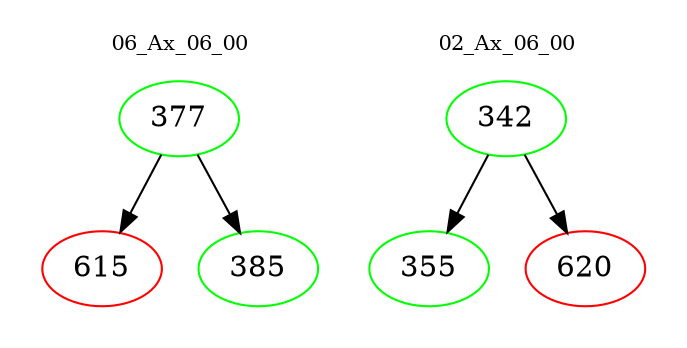 digraph{
subgraph cluster_0 {
color = white
label = "06_Ax_06_00";
fontsize=10;
T0_377 [label="377", color="green"]
T0_377 -> T0_615 [color="black"]
T0_615 [label="615", color="red"]
T0_377 -> T0_385 [color="black"]
T0_385 [label="385", color="green"]
}
subgraph cluster_1 {
color = white
label = "02_Ax_06_00";
fontsize=10;
T1_342 [label="342", color="green"]
T1_342 -> T1_355 [color="black"]
T1_355 [label="355", color="green"]
T1_342 -> T1_620 [color="black"]
T1_620 [label="620", color="red"]
}
}
